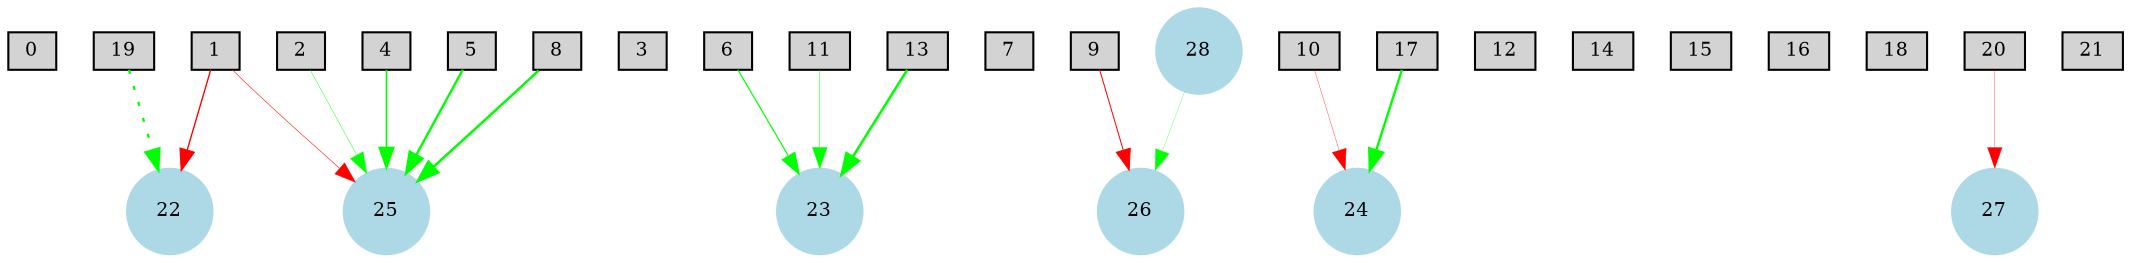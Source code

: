 digraph {
	node [fontsize=9 height=0.2 shape=circle width=0.2]
		0 [shape=box style=filled]
		1 [shape=box style=filled]
		2 [shape=box style=filled]
		3 [shape=box style=filled]
		4 [shape=box style=filled]
		5 [shape=box style=filled]
		6 [shape=box style=filled]
		7 [shape=box style=filled]
		8 [shape=box style=filled]
		9 [shape=box style=filled]
		10 [shape=box style=filled]
		11 [shape=box style=filled]
		12 [shape=box style=filled]
		13 [shape=box style=filled]
		14 [shape=box style=filled]
		15 [shape=box style=filled]
		16 [shape=box style=filled]
		17 [shape=box style=filled]
		18 [shape=box style=filled]
		19 [shape=box style=filled]
		20 [shape=box style=filled]
		21 [shape=box style=filled]
		22 [color=lightblue style=filled]
		23 [color=lightblue style=filled]
		24 [color=lightblue style=filled]
		25 [color=lightblue style=filled]
		26 [color=lightblue style=filled]
		27 [color=lightblue style=filled]
		28 [color=lightblue style=filled]
			8 -> 25 [color=green penwidth=1.2081931407044122 style=solid]
			9 -> 26 [color=red penwidth=0.4832652050487203 style=solid]
			13 -> 23 [color=green penwidth=1.2114162476667718 style=solid]
			1 -> 22 [color=red penwidth=0.6603232059637647 style=solid]
			1 -> 25 [color=red penwidth=0.2605253025464933 style=solid]
			11 -> 23 [color=green penwidth=0.25406537603423796 style=solid]
			6 -> 23 [color=green penwidth=0.5772147962062016 style=solid]
			19 -> 22 [color=green penwidth=1.0900383639474156 style=dotted]
			10 -> 24 [color=red penwidth=0.16532227538651892 style=solid]
			5 -> 25 [color=green penwidth=1.1424119730864146 style=solid]
			17 -> 24 [color=green penwidth=1.134571149200558 style=solid]
			4 -> 25 [color=green penwidth=0.7412815855134394 style=solid]
			2 -> 25 [color=green penwidth=0.21020611167261288 style=solid]
			28 -> 26 [color=green penwidth=0.1212813267572755 style=solid]
			20 -> 27 [color=red penwidth=0.15503235883357885 style=solid]
}